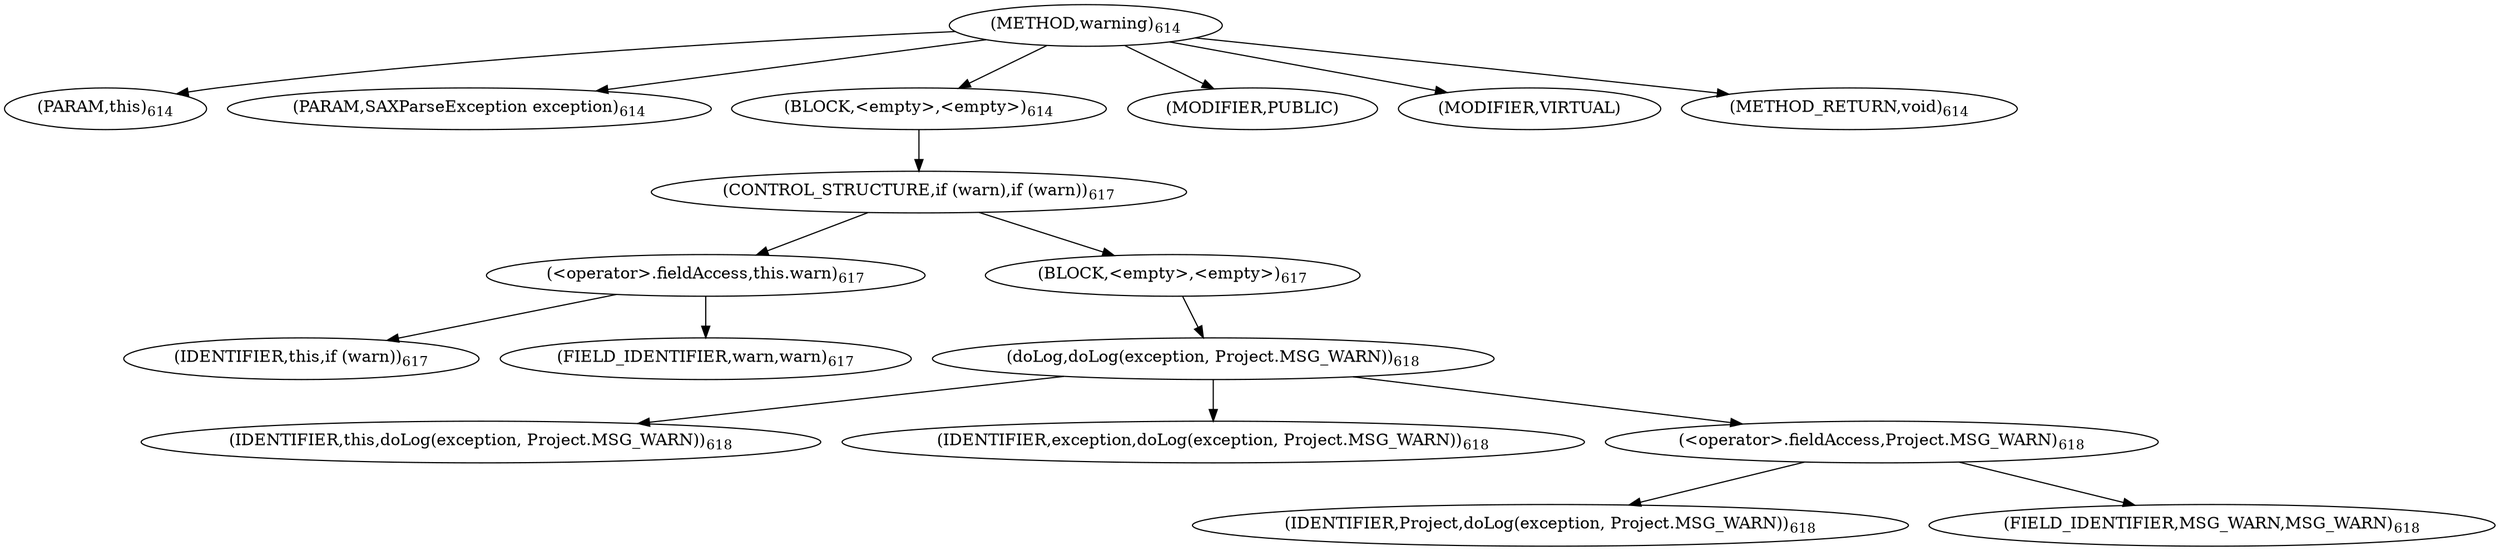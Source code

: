 digraph "warning" {  
"1262" [label = <(METHOD,warning)<SUB>614</SUB>> ]
"71" [label = <(PARAM,this)<SUB>614</SUB>> ]
"1263" [label = <(PARAM,SAXParseException exception)<SUB>614</SUB>> ]
"1264" [label = <(BLOCK,&lt;empty&gt;,&lt;empty&gt;)<SUB>614</SUB>> ]
"1265" [label = <(CONTROL_STRUCTURE,if (warn),if (warn))<SUB>617</SUB>> ]
"1266" [label = <(&lt;operator&gt;.fieldAccess,this.warn)<SUB>617</SUB>> ]
"1267" [label = <(IDENTIFIER,this,if (warn))<SUB>617</SUB>> ]
"1268" [label = <(FIELD_IDENTIFIER,warn,warn)<SUB>617</SUB>> ]
"1269" [label = <(BLOCK,&lt;empty&gt;,&lt;empty&gt;)<SUB>617</SUB>> ]
"1270" [label = <(doLog,doLog(exception, Project.MSG_WARN))<SUB>618</SUB>> ]
"70" [label = <(IDENTIFIER,this,doLog(exception, Project.MSG_WARN))<SUB>618</SUB>> ]
"1271" [label = <(IDENTIFIER,exception,doLog(exception, Project.MSG_WARN))<SUB>618</SUB>> ]
"1272" [label = <(&lt;operator&gt;.fieldAccess,Project.MSG_WARN)<SUB>618</SUB>> ]
"1273" [label = <(IDENTIFIER,Project,doLog(exception, Project.MSG_WARN))<SUB>618</SUB>> ]
"1274" [label = <(FIELD_IDENTIFIER,MSG_WARN,MSG_WARN)<SUB>618</SUB>> ]
"1275" [label = <(MODIFIER,PUBLIC)> ]
"1276" [label = <(MODIFIER,VIRTUAL)> ]
"1277" [label = <(METHOD_RETURN,void)<SUB>614</SUB>> ]
  "1262" -> "71" 
  "1262" -> "1263" 
  "1262" -> "1264" 
  "1262" -> "1275" 
  "1262" -> "1276" 
  "1262" -> "1277" 
  "1264" -> "1265" 
  "1265" -> "1266" 
  "1265" -> "1269" 
  "1266" -> "1267" 
  "1266" -> "1268" 
  "1269" -> "1270" 
  "1270" -> "70" 
  "1270" -> "1271" 
  "1270" -> "1272" 
  "1272" -> "1273" 
  "1272" -> "1274" 
}
